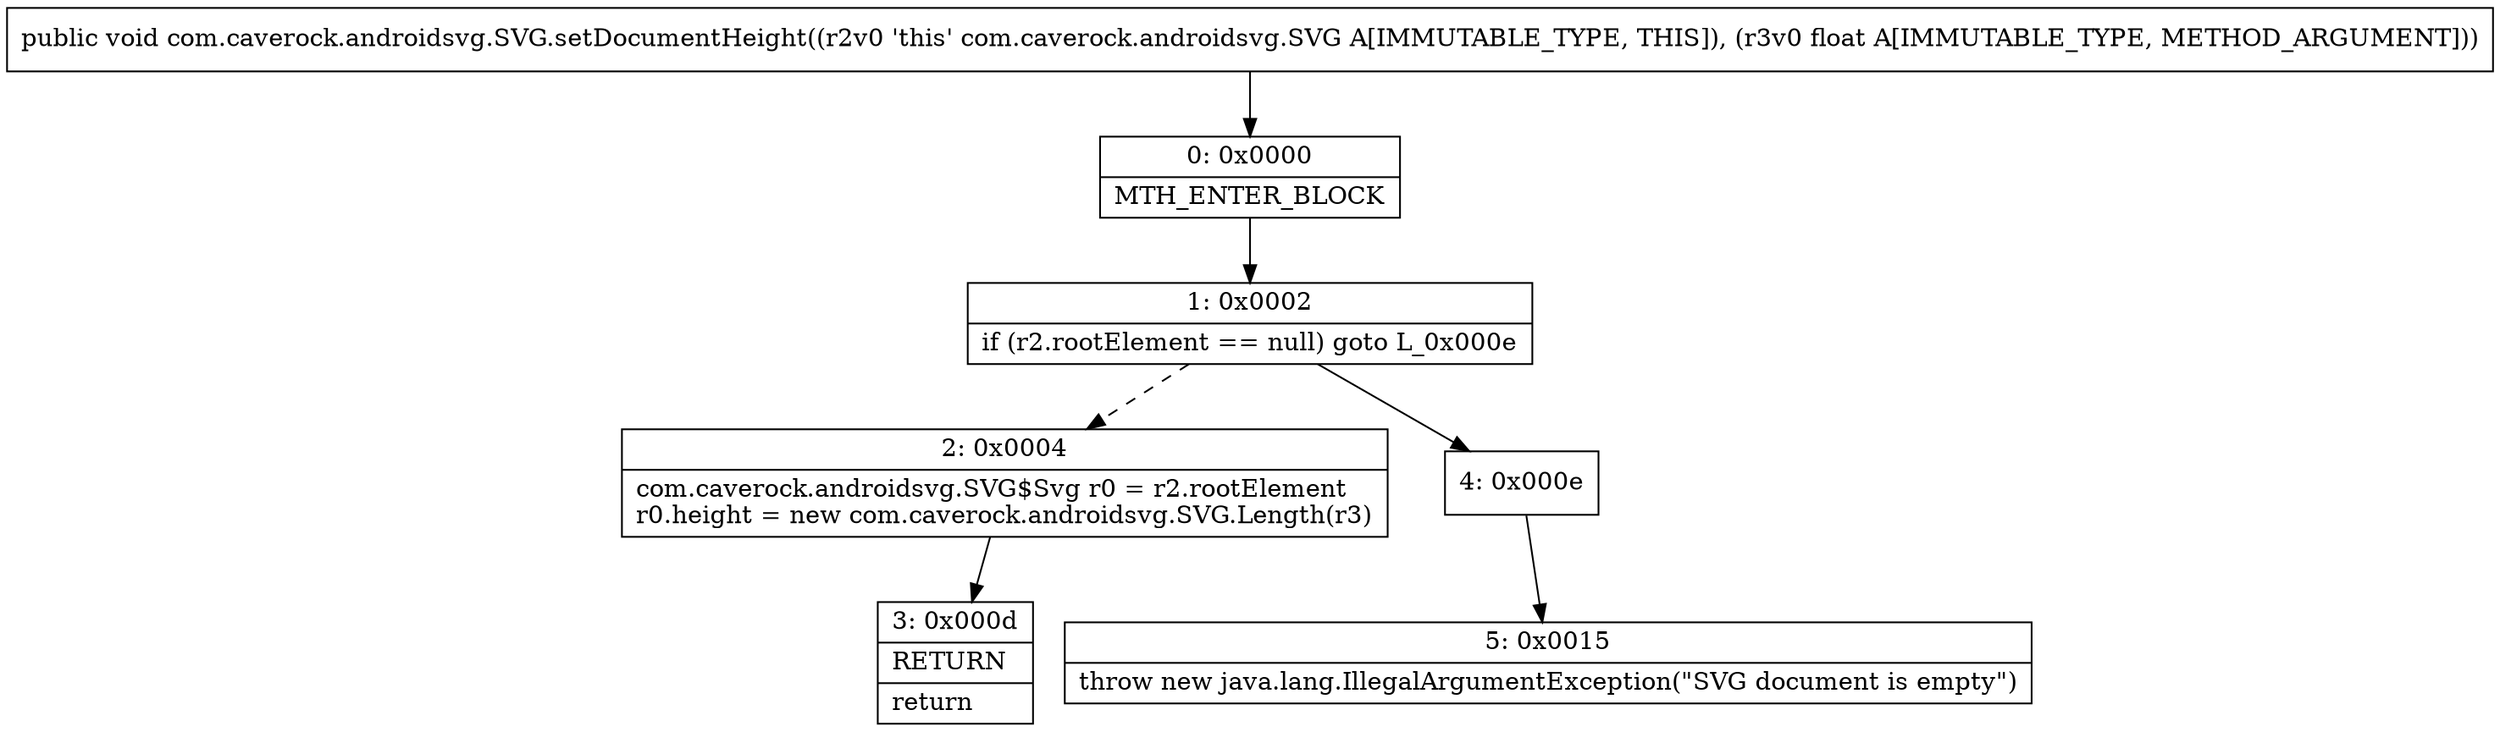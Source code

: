digraph "CFG forcom.caverock.androidsvg.SVG.setDocumentHeight(F)V" {
Node_0 [shape=record,label="{0\:\ 0x0000|MTH_ENTER_BLOCK\l}"];
Node_1 [shape=record,label="{1\:\ 0x0002|if (r2.rootElement == null) goto L_0x000e\l}"];
Node_2 [shape=record,label="{2\:\ 0x0004|com.caverock.androidsvg.SVG$Svg r0 = r2.rootElement\lr0.height = new com.caverock.androidsvg.SVG.Length(r3)\l}"];
Node_3 [shape=record,label="{3\:\ 0x000d|RETURN\l|return\l}"];
Node_4 [shape=record,label="{4\:\ 0x000e}"];
Node_5 [shape=record,label="{5\:\ 0x0015|throw new java.lang.IllegalArgumentException(\"SVG document is empty\")\l}"];
MethodNode[shape=record,label="{public void com.caverock.androidsvg.SVG.setDocumentHeight((r2v0 'this' com.caverock.androidsvg.SVG A[IMMUTABLE_TYPE, THIS]), (r3v0 float A[IMMUTABLE_TYPE, METHOD_ARGUMENT])) }"];
MethodNode -> Node_0;
Node_0 -> Node_1;
Node_1 -> Node_2[style=dashed];
Node_1 -> Node_4;
Node_2 -> Node_3;
Node_4 -> Node_5;
}

